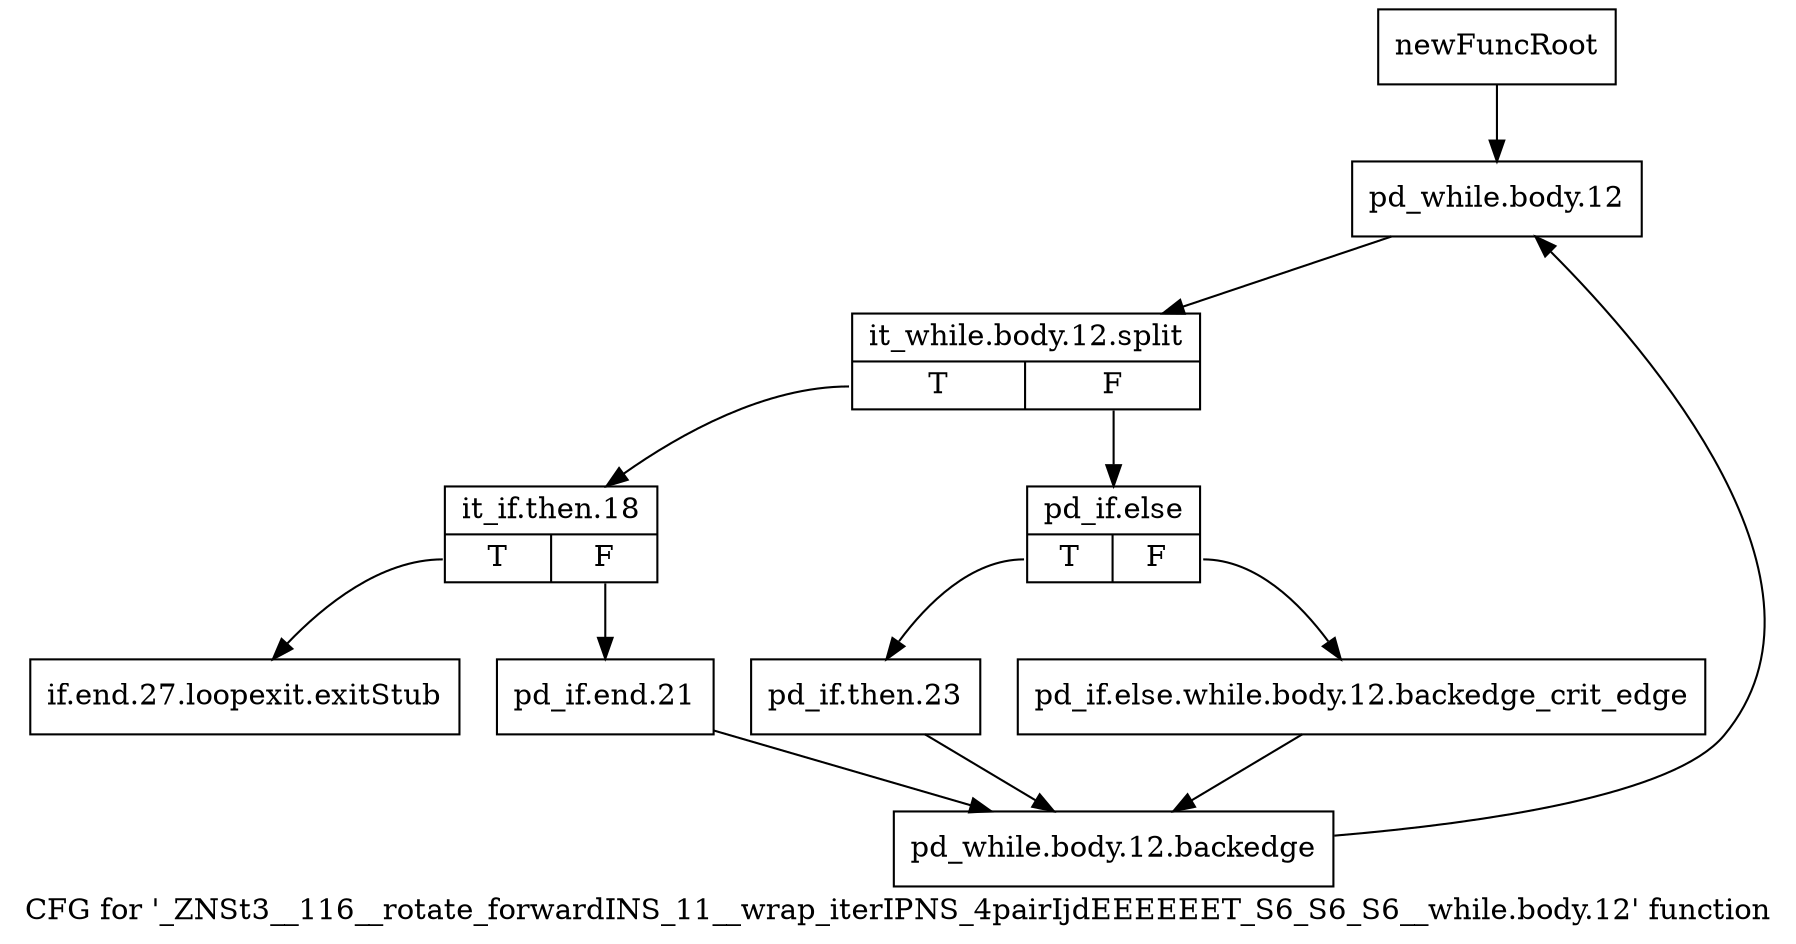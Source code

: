 digraph "CFG for '_ZNSt3__116__rotate_forwardINS_11__wrap_iterIPNS_4pairIjdEEEEEET_S6_S6_S6__while.body.12' function" {
	label="CFG for '_ZNSt3__116__rotate_forwardINS_11__wrap_iterIPNS_4pairIjdEEEEEET_S6_S6_S6__while.body.12' function";

	Node0x9372180 [shape=record,label="{newFuncRoot}"];
	Node0x9372180 -> Node0x9372220;
	Node0x93721d0 [shape=record,label="{if.end.27.loopexit.exitStub}"];
	Node0x9372220 [shape=record,label="{pd_while.body.12}"];
	Node0x9372220 -> Node0xb5c1ae0;
	Node0xb5c1ae0 [shape=record,label="{it_while.body.12.split|{<s0>T|<s1>F}}"];
	Node0xb5c1ae0:s0 -> Node0x9372360;
	Node0xb5c1ae0:s1 -> Node0x9372270;
	Node0x9372270 [shape=record,label="{pd_if.else|{<s0>T|<s1>F}}"];
	Node0x9372270:s0 -> Node0x9372310;
	Node0x9372270:s1 -> Node0x93722c0;
	Node0x93722c0 [shape=record,label="{pd_if.else.while.body.12.backedge_crit_edge}"];
	Node0x93722c0 -> Node0x9372400;
	Node0x9372310 [shape=record,label="{pd_if.then.23}"];
	Node0x9372310 -> Node0x9372400;
	Node0x9372360 [shape=record,label="{it_if.then.18|{<s0>T|<s1>F}}"];
	Node0x9372360:s0 -> Node0x93721d0;
	Node0x9372360:s1 -> Node0x93723b0;
	Node0x93723b0 [shape=record,label="{pd_if.end.21}"];
	Node0x93723b0 -> Node0x9372400;
	Node0x9372400 [shape=record,label="{pd_while.body.12.backedge}"];
	Node0x9372400 -> Node0x9372220;
}
